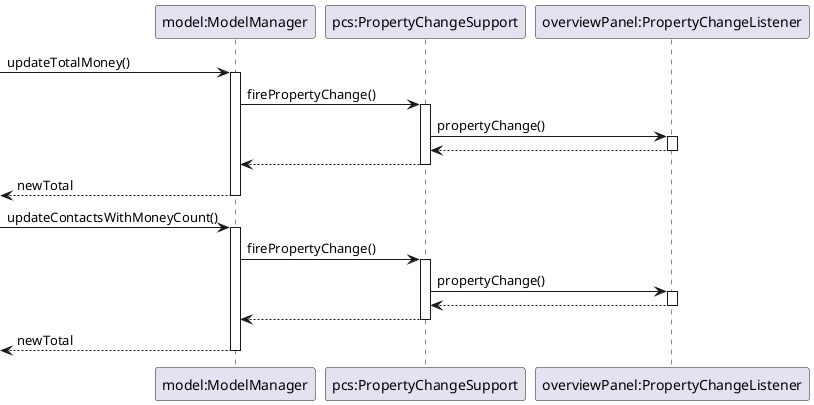 @startuml
participant "model:ModelManager" as ModelManager
participant "pcs:PropertyChangeSupport" as PropertyChangeSupport
participant "overviewPanel:PropertyChangeListener" as PropertyChangeListener

[-> ModelManager : updateTotalMoney()
activate ModelManager

ModelManager -> PropertyChangeSupport : firePropertyChange()
activate PropertyChangeSupport

PropertyChangeSupport -> PropertyChangeListener : propertyChange()
activate PropertyChangeListener

PropertyChangeListener --> PropertyChangeSupport
deactivate PropertyChangeListener

PropertyChangeSupport --> ModelManager
deactivate PropertyChangeSupport

[<-- ModelManager : newTotal
deactivate ModelManager

[-> ModelManager : updateContactsWithMoneyCount()
activate ModelManager

ModelManager -> PropertyChangeSupport : firePropertyChange()
activate PropertyChangeSupport

PropertyChangeSupport -> PropertyChangeListener : propertyChange()
activate PropertyChangeListener

PropertyChangeListener --> PropertyChangeSupport
deactivate PropertyChangeListener

PropertyChangeSupport --> ModelManager
deactivate PropertyChangeSupport

[<-- ModelManager : newTotal
deactivate ModelManager
@enduml

